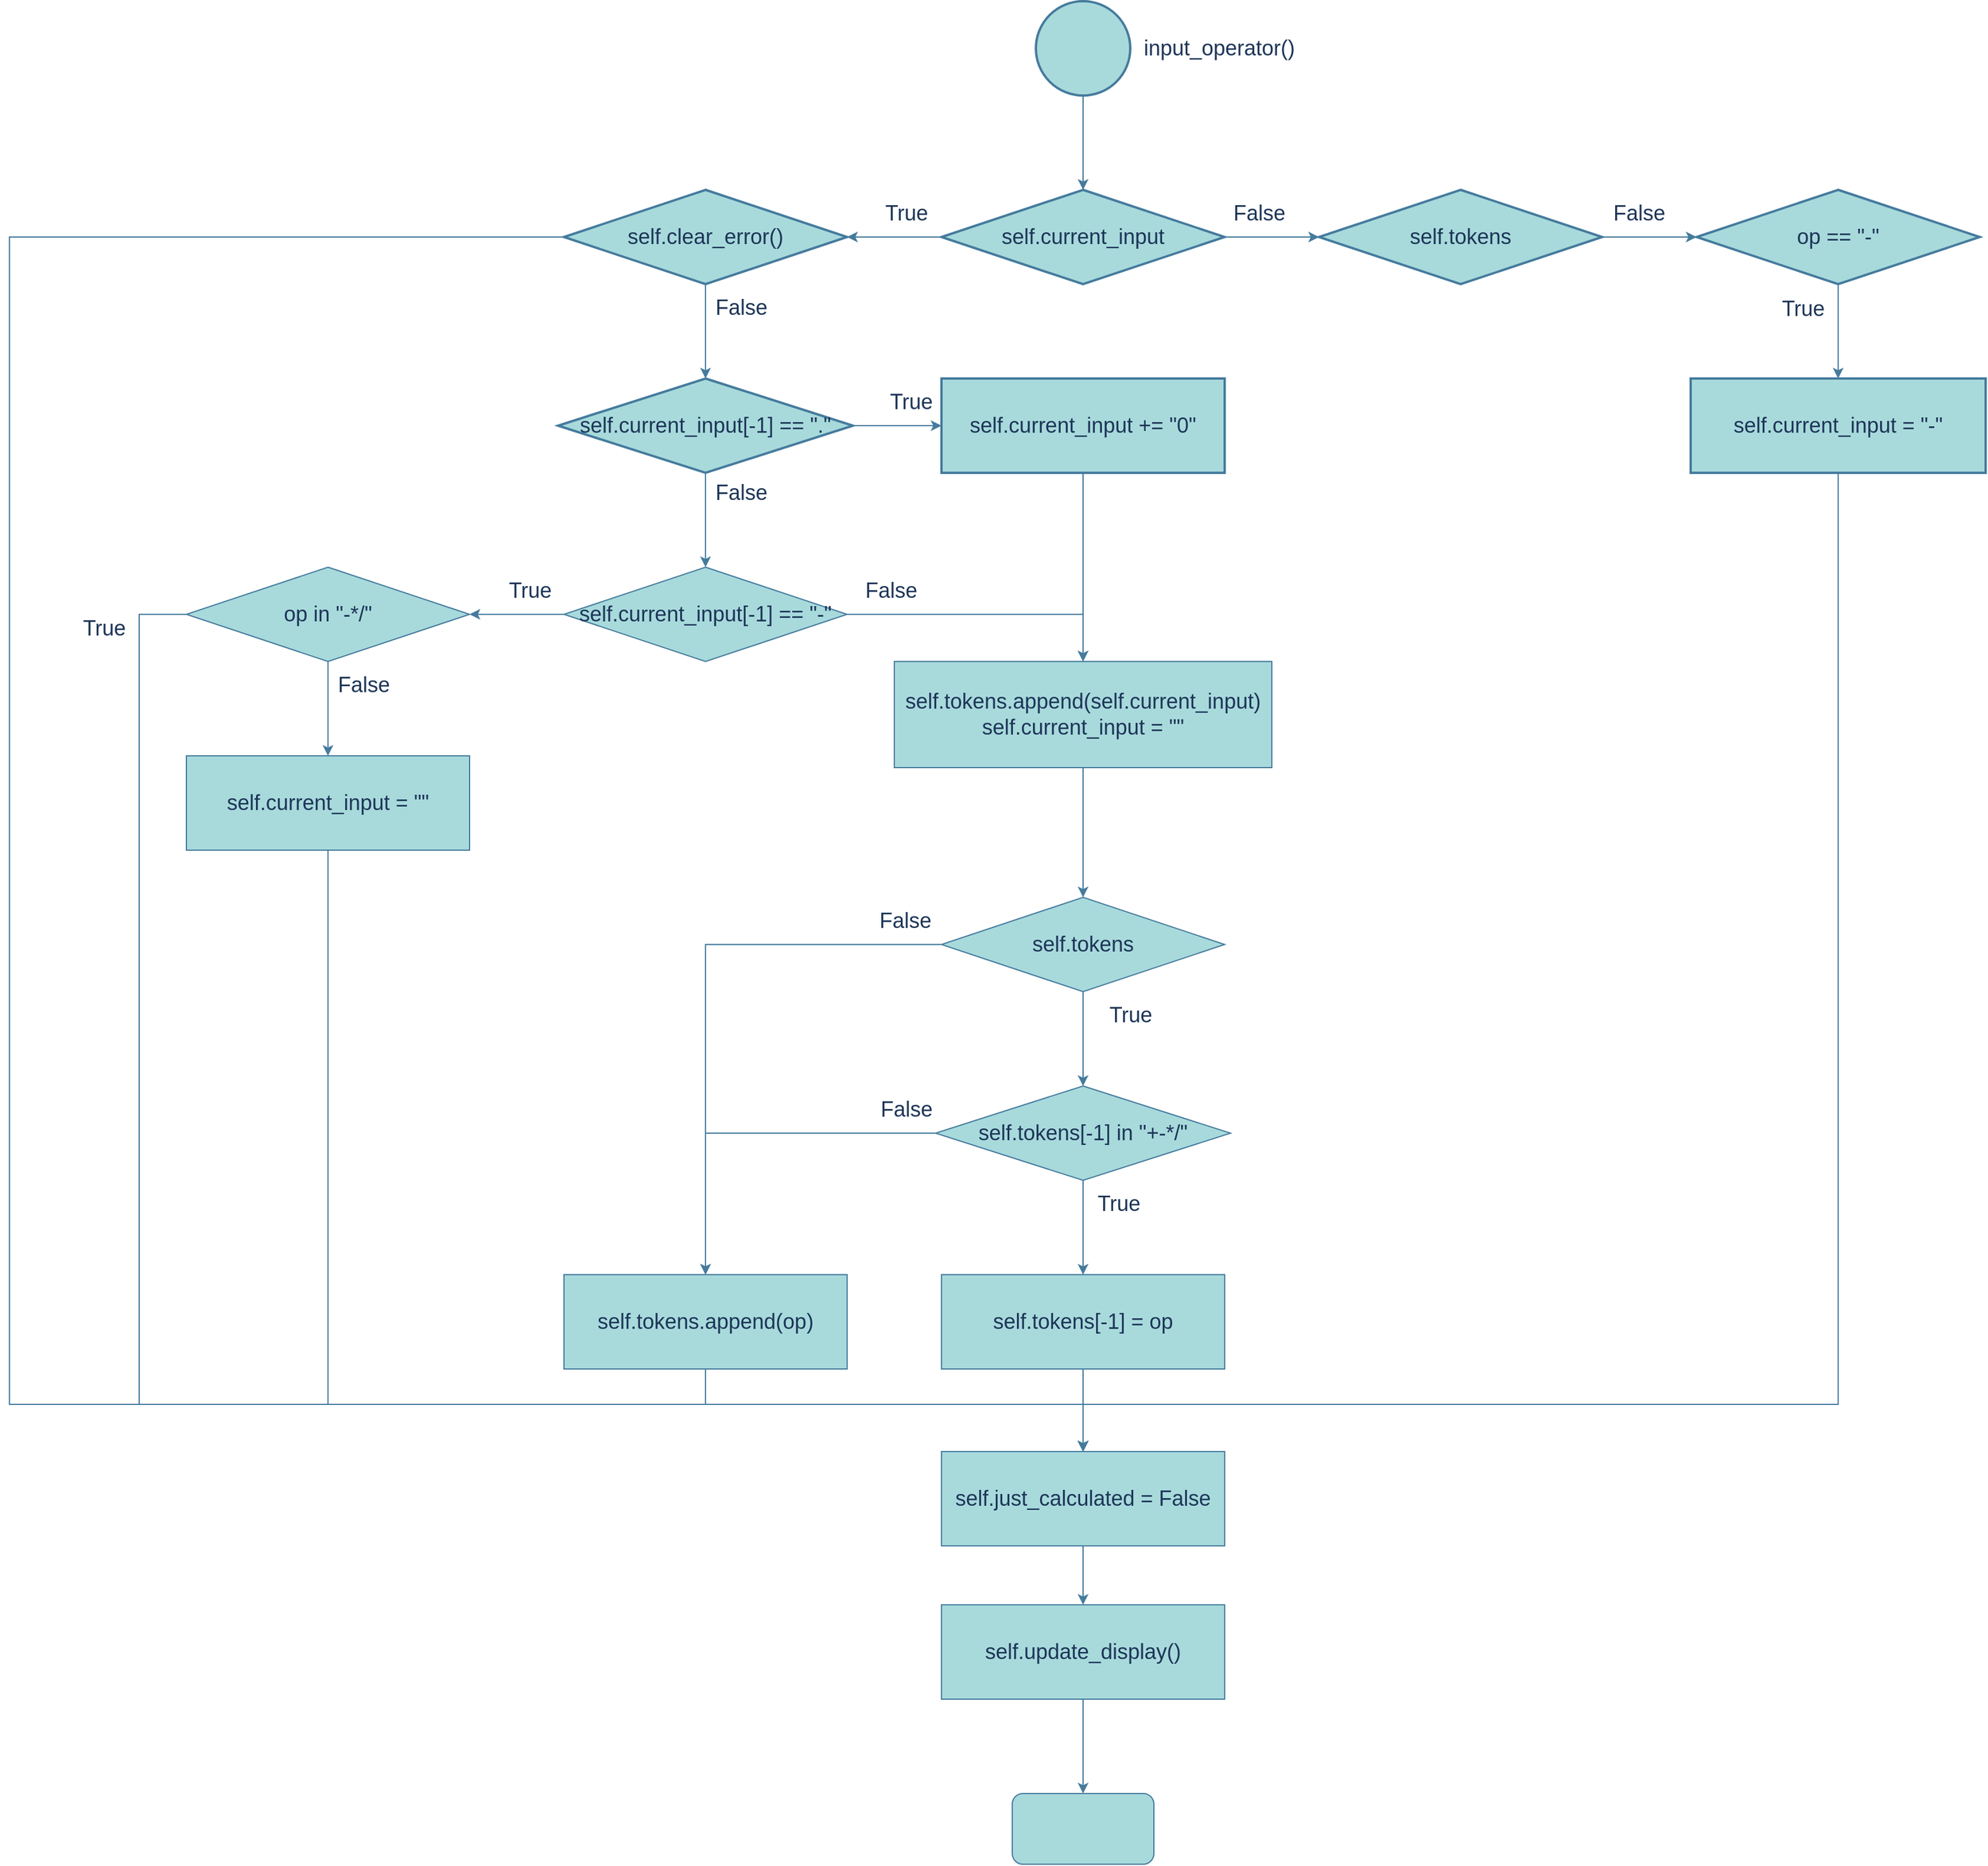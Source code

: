 <mxfile version="26.2.2">
  <diagram name="페이지-1" id="BDdgDQVR4CyQQDkmj4pu">
    <mxGraphModel dx="2476" dy="1533" grid="1" gridSize="10" guides="1" tooltips="1" connect="1" arrows="1" fold="1" page="1" pageScale="1" pageWidth="4681" pageHeight="3300" math="0" shadow="0">
      <root>
        <mxCell id="0" />
        <mxCell id="1" parent="0" />
        <mxCell id="zPebLGsTI-b0frkmEeQN-3" value="" style="edgeStyle=orthogonalEdgeStyle;rounded=0;orthogonalLoop=1;jettySize=auto;html=1;strokeColor=#457B9D;fontColor=#1D3557;fillColor=#A8DADC;fontSize=18;" edge="1" parent="1" source="zPebLGsTI-b0frkmEeQN-1" target="zPebLGsTI-b0frkmEeQN-2">
          <mxGeometry relative="1" as="geometry" />
        </mxCell>
        <mxCell id="zPebLGsTI-b0frkmEeQN-1" value="" style="strokeWidth=2;html=1;shape=mxgraph.flowchart.start_2;whiteSpace=wrap;strokeColor=#457B9D;fontColor=#1D3557;fillColor=#A8DADC;fontSize=18;" vertex="1" parent="1">
          <mxGeometry x="1880" y="160" width="80" height="80" as="geometry" />
        </mxCell>
        <mxCell id="zPebLGsTI-b0frkmEeQN-6" value="" style="edgeStyle=orthogonalEdgeStyle;rounded=0;orthogonalLoop=1;jettySize=auto;html=1;strokeColor=#457B9D;fontColor=#1D3557;fillColor=#A8DADC;fontSize=18;" edge="1" parent="1" source="zPebLGsTI-b0frkmEeQN-2" target="zPebLGsTI-b0frkmEeQN-5">
          <mxGeometry relative="1" as="geometry" />
        </mxCell>
        <mxCell id="zPebLGsTI-b0frkmEeQN-7" value="True" style="edgeLabel;html=1;align=center;verticalAlign=middle;resizable=0;points=[];strokeColor=#457B9D;fontColor=#1D3557;fillColor=#A8DADC;fontSize=18;" vertex="1" connectable="0" parent="zPebLGsTI-b0frkmEeQN-6">
          <mxGeometry x="0.275" y="-3" relative="1" as="geometry">
            <mxPoint x="21" y="-17" as="offset" />
          </mxGeometry>
        </mxCell>
        <mxCell id="zPebLGsTI-b0frkmEeQN-17" value="" style="edgeStyle=orthogonalEdgeStyle;rounded=0;orthogonalLoop=1;jettySize=auto;html=1;strokeColor=#457B9D;fontColor=#1D3557;fillColor=#A8DADC;fontSize=18;" edge="1" parent="1" source="zPebLGsTI-b0frkmEeQN-2" target="zPebLGsTI-b0frkmEeQN-16">
          <mxGeometry relative="1" as="geometry" />
        </mxCell>
        <mxCell id="zPebLGsTI-b0frkmEeQN-22" value="False" style="edgeLabel;html=1;align=center;verticalAlign=middle;resizable=0;points=[];strokeColor=#457B9D;fontColor=#1D3557;fillColor=#A8DADC;fontSize=18;" vertex="1" connectable="0" parent="zPebLGsTI-b0frkmEeQN-17">
          <mxGeometry x="-0.419" y="2" relative="1" as="geometry">
            <mxPoint x="6" y="-18" as="offset" />
          </mxGeometry>
        </mxCell>
        <mxCell id="zPebLGsTI-b0frkmEeQN-2" value="self.current_input" style="rhombus;whiteSpace=wrap;html=1;fillColor=#A8DADC;strokeColor=#457B9D;fontColor=#1D3557;strokeWidth=2;fontSize=18;" vertex="1" parent="1">
          <mxGeometry x="1800" y="320" width="240" height="80" as="geometry" />
        </mxCell>
        <mxCell id="zPebLGsTI-b0frkmEeQN-4" value="input_operator()" style="text;html=1;align=center;verticalAlign=middle;resizable=0;points=[];autosize=1;strokeColor=none;fillColor=none;fontColor=#1D3557;fontSize=18;" vertex="1" parent="1">
          <mxGeometry x="1960" y="180" width="150" height="40" as="geometry" />
        </mxCell>
        <mxCell id="zPebLGsTI-b0frkmEeQN-9" value="" style="edgeStyle=orthogonalEdgeStyle;rounded=0;orthogonalLoop=1;jettySize=auto;html=1;strokeColor=#457B9D;fontColor=#1D3557;fillColor=#A8DADC;fontSize=18;" edge="1" parent="1" source="zPebLGsTI-b0frkmEeQN-5" target="zPebLGsTI-b0frkmEeQN-8">
          <mxGeometry relative="1" as="geometry" />
        </mxCell>
        <mxCell id="zPebLGsTI-b0frkmEeQN-12" value="False" style="edgeLabel;html=1;align=center;verticalAlign=middle;resizable=0;points=[];strokeColor=#457B9D;fontColor=#1D3557;fillColor=#A8DADC;fontSize=18;" vertex="1" connectable="0" parent="zPebLGsTI-b0frkmEeQN-9">
          <mxGeometry x="-0.325" y="2" relative="1" as="geometry">
            <mxPoint x="28" y="-7" as="offset" />
          </mxGeometry>
        </mxCell>
        <mxCell id="zPebLGsTI-b0frkmEeQN-100" style="edgeStyle=orthogonalEdgeStyle;rounded=0;orthogonalLoop=1;jettySize=auto;html=1;entryX=0.5;entryY=0;entryDx=0;entryDy=0;strokeColor=#457B9D;fontColor=#1D3557;fillColor=#A8DADC;" edge="1" parent="1" source="zPebLGsTI-b0frkmEeQN-5" target="zPebLGsTI-b0frkmEeQN-41">
          <mxGeometry relative="1" as="geometry">
            <Array as="points">
              <mxPoint x="1010" y="360" />
              <mxPoint x="1010" y="1350" />
              <mxPoint x="1920" y="1350" />
            </Array>
          </mxGeometry>
        </mxCell>
        <mxCell id="zPebLGsTI-b0frkmEeQN-5" value="self.clear_error()" style="rhombus;whiteSpace=wrap;html=1;fontSize=18;fillColor=#A8DADC;strokeColor=#457B9D;fontColor=#1D3557;strokeWidth=2;" vertex="1" parent="1">
          <mxGeometry x="1480" y="320" width="240" height="80" as="geometry" />
        </mxCell>
        <mxCell id="zPebLGsTI-b0frkmEeQN-11" value="" style="edgeStyle=orthogonalEdgeStyle;rounded=0;orthogonalLoop=1;jettySize=auto;html=1;strokeColor=#457B9D;fontColor=#1D3557;fillColor=#A8DADC;fontSize=18;" edge="1" parent="1" source="zPebLGsTI-b0frkmEeQN-8" target="zPebLGsTI-b0frkmEeQN-10">
          <mxGeometry relative="1" as="geometry" />
        </mxCell>
        <mxCell id="zPebLGsTI-b0frkmEeQN-56" value="True" style="edgeLabel;html=1;align=center;verticalAlign=middle;resizable=0;points=[];strokeColor=#457B9D;fontColor=#1D3557;fillColor=#A8DADC;fontSize=18;" vertex="1" connectable="0" parent="zPebLGsTI-b0frkmEeQN-11">
          <mxGeometry x="-0.031" relative="1" as="geometry">
            <mxPoint x="12" y="-20" as="offset" />
          </mxGeometry>
        </mxCell>
        <mxCell id="zPebLGsTI-b0frkmEeQN-14" value="" style="edgeStyle=orthogonalEdgeStyle;rounded=0;orthogonalLoop=1;jettySize=auto;html=1;strokeColor=#457B9D;fontColor=#1D3557;fillColor=#A8DADC;fontSize=18;entryX=0.5;entryY=0;entryDx=0;entryDy=0;" edge="1" parent="1" source="zPebLGsTI-b0frkmEeQN-8" target="zPebLGsTI-b0frkmEeQN-58">
          <mxGeometry relative="1" as="geometry">
            <mxPoint x="1600" y="640" as="targetPoint" />
          </mxGeometry>
        </mxCell>
        <mxCell id="zPebLGsTI-b0frkmEeQN-57" value="False" style="edgeLabel;html=1;align=center;verticalAlign=middle;resizable=0;points=[];strokeColor=#457B9D;fontColor=#1D3557;fillColor=#A8DADC;fontSize=18;" vertex="1" connectable="0" parent="zPebLGsTI-b0frkmEeQN-14">
          <mxGeometry x="-0.583" y="-1" relative="1" as="geometry">
            <mxPoint x="31" as="offset" />
          </mxGeometry>
        </mxCell>
        <mxCell id="zPebLGsTI-b0frkmEeQN-8" value="self.current_input[-1] == &quot;.&quot;" style="rhombus;whiteSpace=wrap;html=1;fontSize=18;fillColor=#A8DADC;strokeColor=#457B9D;fontColor=#1D3557;strokeWidth=2;" vertex="1" parent="1">
          <mxGeometry x="1475" y="480" width="250" height="80" as="geometry" />
        </mxCell>
        <mxCell id="zPebLGsTI-b0frkmEeQN-92" style="edgeStyle=orthogonalEdgeStyle;rounded=0;orthogonalLoop=1;jettySize=auto;html=1;entryX=0.5;entryY=0;entryDx=0;entryDy=0;strokeColor=#457B9D;fontColor=#1D3557;fillColor=#A8DADC;" edge="1" parent="1" source="zPebLGsTI-b0frkmEeQN-10" target="zPebLGsTI-b0frkmEeQN-91">
          <mxGeometry relative="1" as="geometry" />
        </mxCell>
        <mxCell id="zPebLGsTI-b0frkmEeQN-10" value="self.current_input += &quot;0&quot;" style="whiteSpace=wrap;html=1;fontSize=18;fillColor=#A8DADC;strokeColor=#457B9D;fontColor=#1D3557;strokeWidth=2;" vertex="1" parent="1">
          <mxGeometry x="1800" y="480" width="240" height="80" as="geometry" />
        </mxCell>
        <mxCell id="zPebLGsTI-b0frkmEeQN-21" value="" style="edgeStyle=orthogonalEdgeStyle;rounded=0;orthogonalLoop=1;jettySize=auto;html=1;strokeColor=#457B9D;fontColor=#1D3557;fillColor=#A8DADC;fontSize=18;" edge="1" parent="1" source="zPebLGsTI-b0frkmEeQN-16" target="zPebLGsTI-b0frkmEeQN-20">
          <mxGeometry relative="1" as="geometry" />
        </mxCell>
        <mxCell id="zPebLGsTI-b0frkmEeQN-23" value="False" style="edgeLabel;html=1;align=center;verticalAlign=middle;resizable=0;points=[];strokeColor=#457B9D;fontColor=#1D3557;fillColor=#A8DADC;fontSize=18;" vertex="1" connectable="0" parent="zPebLGsTI-b0frkmEeQN-21">
          <mxGeometry x="-0.343" y="-1" relative="1" as="geometry">
            <mxPoint x="4" y="-21" as="offset" />
          </mxGeometry>
        </mxCell>
        <mxCell id="zPebLGsTI-b0frkmEeQN-16" value="self.tokens" style="rhombus;whiteSpace=wrap;html=1;fontSize=18;fillColor=#A8DADC;strokeColor=#457B9D;fontColor=#1D3557;strokeWidth=2;" vertex="1" parent="1">
          <mxGeometry x="2120" y="320" width="240" height="80" as="geometry" />
        </mxCell>
        <mxCell id="zPebLGsTI-b0frkmEeQN-25" value="" style="edgeStyle=orthogonalEdgeStyle;rounded=0;orthogonalLoop=1;jettySize=auto;html=1;strokeColor=#457B9D;fontColor=#1D3557;fillColor=#A8DADC;fontSize=18;" edge="1" parent="1" source="zPebLGsTI-b0frkmEeQN-20" target="zPebLGsTI-b0frkmEeQN-24">
          <mxGeometry relative="1" as="geometry" />
        </mxCell>
        <mxCell id="zPebLGsTI-b0frkmEeQN-52" value="True" style="edgeLabel;html=1;align=center;verticalAlign=middle;resizable=0;points=[];strokeColor=#457B9D;fontColor=#1D3557;fillColor=#A8DADC;fontSize=18;" vertex="1" connectable="0" parent="zPebLGsTI-b0frkmEeQN-25">
          <mxGeometry x="-0.314" y="-2" relative="1" as="geometry">
            <mxPoint x="-28" y="-7" as="offset" />
          </mxGeometry>
        </mxCell>
        <mxCell id="zPebLGsTI-b0frkmEeQN-20" value="op == &quot;-&quot;" style="rhombus;whiteSpace=wrap;html=1;fontSize=18;fillColor=#A8DADC;strokeColor=#457B9D;fontColor=#1D3557;strokeWidth=2;" vertex="1" parent="1">
          <mxGeometry x="2440" y="320" width="240" height="80" as="geometry" />
        </mxCell>
        <mxCell id="zPebLGsTI-b0frkmEeQN-99" style="edgeStyle=orthogonalEdgeStyle;rounded=0;orthogonalLoop=1;jettySize=auto;html=1;entryX=0.5;entryY=0;entryDx=0;entryDy=0;strokeColor=#457B9D;fontColor=#1D3557;fillColor=#A8DADC;" edge="1" parent="1" source="zPebLGsTI-b0frkmEeQN-24" target="zPebLGsTI-b0frkmEeQN-41">
          <mxGeometry relative="1" as="geometry">
            <Array as="points">
              <mxPoint x="2560" y="1350" />
              <mxPoint x="1920" y="1350" />
            </Array>
          </mxGeometry>
        </mxCell>
        <mxCell id="zPebLGsTI-b0frkmEeQN-24" value="self.current_input = &quot;-&quot;" style="whiteSpace=wrap;html=1;fontSize=18;fillColor=#A8DADC;strokeColor=#457B9D;fontColor=#1D3557;strokeWidth=2;" vertex="1" parent="1">
          <mxGeometry x="2435" y="480" width="250" height="80" as="geometry" />
        </mxCell>
        <mxCell id="zPebLGsTI-b0frkmEeQN-31" value="" style="edgeStyle=orthogonalEdgeStyle;rounded=0;orthogonalLoop=1;jettySize=auto;html=1;strokeColor=#457B9D;fontColor=#1D3557;fillColor=#A8DADC;fontSize=18;" edge="1" parent="1" source="zPebLGsTI-b0frkmEeQN-29" target="zPebLGsTI-b0frkmEeQN-30">
          <mxGeometry relative="1" as="geometry" />
        </mxCell>
        <mxCell id="zPebLGsTI-b0frkmEeQN-35" style="edgeStyle=orthogonalEdgeStyle;rounded=0;orthogonalLoop=1;jettySize=auto;html=1;entryX=0.5;entryY=0;entryDx=0;entryDy=0;strokeColor=#457B9D;fontColor=#1D3557;fillColor=#A8DADC;fontSize=18;" edge="1" parent="1" source="zPebLGsTI-b0frkmEeQN-29" target="zPebLGsTI-b0frkmEeQN-34">
          <mxGeometry relative="1" as="geometry" />
        </mxCell>
        <mxCell id="zPebLGsTI-b0frkmEeQN-39" value="False" style="edgeLabel;html=1;align=center;verticalAlign=middle;resizable=0;points=[];strokeColor=#457B9D;fontColor=#1D3557;fillColor=#A8DADC;fontSize=18;" vertex="1" connectable="0" parent="zPebLGsTI-b0frkmEeQN-35">
          <mxGeometry x="-0.701" y="6" relative="1" as="geometry">
            <mxPoint x="41" y="-26" as="offset" />
          </mxGeometry>
        </mxCell>
        <mxCell id="zPebLGsTI-b0frkmEeQN-29" value="self.tokens" style="rhombus;whiteSpace=wrap;html=1;strokeColor=#457B9D;fontColor=#1D3557;fillColor=#A8DADC;fontSize=18;" vertex="1" parent="1">
          <mxGeometry x="1800" y="920" width="240" height="80" as="geometry" />
        </mxCell>
        <mxCell id="zPebLGsTI-b0frkmEeQN-33" value="" style="edgeStyle=orthogonalEdgeStyle;rounded=0;orthogonalLoop=1;jettySize=auto;html=1;strokeColor=#457B9D;fontColor=#1D3557;fillColor=#A8DADC;fontSize=18;" edge="1" parent="1" source="zPebLGsTI-b0frkmEeQN-30" target="zPebLGsTI-b0frkmEeQN-32">
          <mxGeometry relative="1" as="geometry" />
        </mxCell>
        <mxCell id="zPebLGsTI-b0frkmEeQN-37" value="True" style="edgeLabel;html=1;align=center;verticalAlign=middle;resizable=0;points=[];strokeColor=#457B9D;fontColor=#1D3557;fillColor=#A8DADC;fontSize=18;" vertex="1" connectable="0" parent="zPebLGsTI-b0frkmEeQN-33">
          <mxGeometry x="0.056" y="6" relative="1" as="geometry">
            <mxPoint x="24" y="-22" as="offset" />
          </mxGeometry>
        </mxCell>
        <mxCell id="zPebLGsTI-b0frkmEeQN-36" style="edgeStyle=orthogonalEdgeStyle;rounded=0;orthogonalLoop=1;jettySize=auto;html=1;exitX=0;exitY=0.5;exitDx=0;exitDy=0;entryX=0.5;entryY=0;entryDx=0;entryDy=0;strokeColor=#457B9D;fontColor=#1D3557;fillColor=#A8DADC;fontSize=18;" edge="1" parent="1" source="zPebLGsTI-b0frkmEeQN-30" target="zPebLGsTI-b0frkmEeQN-34">
          <mxGeometry relative="1" as="geometry" />
        </mxCell>
        <mxCell id="zPebLGsTI-b0frkmEeQN-40" value="False" style="edgeLabel;html=1;align=center;verticalAlign=middle;resizable=0;points=[];strokeColor=#457B9D;fontColor=#1D3557;fillColor=#A8DADC;fontSize=18;" vertex="1" connectable="0" parent="zPebLGsTI-b0frkmEeQN-36">
          <mxGeometry x="-0.648" y="-2" relative="1" as="geometry">
            <mxPoint x="30" y="-18" as="offset" />
          </mxGeometry>
        </mxCell>
        <mxCell id="zPebLGsTI-b0frkmEeQN-30" value="self.tokens[-1] in &quot;+-*/&quot;" style="rhombus;whiteSpace=wrap;html=1;fontSize=18;fillColor=#A8DADC;strokeColor=#457B9D;fontColor=#1D3557;" vertex="1" parent="1">
          <mxGeometry x="1795" y="1080" width="250" height="80" as="geometry" />
        </mxCell>
        <mxCell id="zPebLGsTI-b0frkmEeQN-42" value="" style="edgeStyle=orthogonalEdgeStyle;rounded=0;orthogonalLoop=1;jettySize=auto;html=1;strokeColor=#457B9D;fontColor=#1D3557;fillColor=#A8DADC;fontSize=18;" edge="1" parent="1" source="zPebLGsTI-b0frkmEeQN-32" target="zPebLGsTI-b0frkmEeQN-41">
          <mxGeometry relative="1" as="geometry" />
        </mxCell>
        <mxCell id="zPebLGsTI-b0frkmEeQN-32" value="self.tokens[-1] = op" style="whiteSpace=wrap;html=1;fontSize=18;fillColor=#A8DADC;strokeColor=#457B9D;fontColor=#1D3557;" vertex="1" parent="1">
          <mxGeometry x="1800" y="1240" width="240" height="80" as="geometry" />
        </mxCell>
        <mxCell id="zPebLGsTI-b0frkmEeQN-46" style="edgeStyle=orthogonalEdgeStyle;rounded=0;orthogonalLoop=1;jettySize=auto;html=1;entryX=0.5;entryY=0;entryDx=0;entryDy=0;strokeColor=#457B9D;fontColor=#1D3557;fillColor=#A8DADC;fontSize=18;" edge="1" parent="1" source="zPebLGsTI-b0frkmEeQN-34" target="zPebLGsTI-b0frkmEeQN-41">
          <mxGeometry relative="1" as="geometry">
            <Array as="points">
              <mxPoint x="1599.5" y="1350" />
              <mxPoint x="1919.5" y="1350" />
            </Array>
          </mxGeometry>
        </mxCell>
        <mxCell id="zPebLGsTI-b0frkmEeQN-34" value="self.tokens.append(op)" style="whiteSpace=wrap;html=1;strokeColor=#457B9D;fontColor=#1D3557;fillColor=#A8DADC;fontSize=18;" vertex="1" parent="1">
          <mxGeometry x="1480" y="1240" width="240" height="80" as="geometry" />
        </mxCell>
        <mxCell id="zPebLGsTI-b0frkmEeQN-38" value="True" style="text;html=1;align=center;verticalAlign=middle;resizable=0;points=[];autosize=1;strokeColor=none;fillColor=none;fontColor=#1D3557;fontSize=18;" vertex="1" parent="1">
          <mxGeometry x="1930" y="1000" width="60" height="40" as="geometry" />
        </mxCell>
        <mxCell id="zPebLGsTI-b0frkmEeQN-44" value="" style="edgeStyle=orthogonalEdgeStyle;rounded=0;orthogonalLoop=1;jettySize=auto;html=1;strokeColor=#457B9D;fontColor=#1D3557;fillColor=#A8DADC;fontSize=18;" edge="1" parent="1" source="zPebLGsTI-b0frkmEeQN-41" target="zPebLGsTI-b0frkmEeQN-43">
          <mxGeometry relative="1" as="geometry" />
        </mxCell>
        <mxCell id="zPebLGsTI-b0frkmEeQN-41" value="self.just_calculated = False" style="whiteSpace=wrap;html=1;fontSize=18;fillColor=#A8DADC;strokeColor=#457B9D;fontColor=#1D3557;" vertex="1" parent="1">
          <mxGeometry x="1800" y="1390" width="240" height="80" as="geometry" />
        </mxCell>
        <mxCell id="zPebLGsTI-b0frkmEeQN-49" value="" style="edgeStyle=orthogonalEdgeStyle;rounded=0;orthogonalLoop=1;jettySize=auto;html=1;strokeColor=#457B9D;fontColor=#1D3557;fillColor=#A8DADC;fontSize=18;" edge="1" parent="1" source="zPebLGsTI-b0frkmEeQN-43" target="zPebLGsTI-b0frkmEeQN-48">
          <mxGeometry relative="1" as="geometry" />
        </mxCell>
        <mxCell id="zPebLGsTI-b0frkmEeQN-43" value="self.update_display()" style="whiteSpace=wrap;html=1;fontSize=18;fillColor=#A8DADC;strokeColor=#457B9D;fontColor=#1D3557;" vertex="1" parent="1">
          <mxGeometry x="1800" y="1520" width="240" height="80" as="geometry" />
        </mxCell>
        <mxCell id="zPebLGsTI-b0frkmEeQN-48" value="" style="rounded=1;whiteSpace=wrap;html=1;fontSize=18;fillColor=#A8DADC;strokeColor=#457B9D;fontColor=#1D3557;" vertex="1" parent="1">
          <mxGeometry x="1860" y="1680" width="120" height="60" as="geometry" />
        </mxCell>
        <mxCell id="zPebLGsTI-b0frkmEeQN-63" value="" style="edgeStyle=orthogonalEdgeStyle;rounded=0;orthogonalLoop=1;jettySize=auto;html=1;strokeColor=#457B9D;fontColor=#1D3557;fillColor=#A8DADC;fontSize=18;" edge="1" parent="1" source="zPebLGsTI-b0frkmEeQN-58" target="zPebLGsTI-b0frkmEeQN-62">
          <mxGeometry relative="1" as="geometry" />
        </mxCell>
        <mxCell id="zPebLGsTI-b0frkmEeQN-80" value="True" style="edgeLabel;html=1;align=center;verticalAlign=middle;resizable=0;points=[];strokeColor=#457B9D;fontColor=#1D3557;fillColor=#A8DADC;fontSize=18;" vertex="1" connectable="0" parent="zPebLGsTI-b0frkmEeQN-63">
          <mxGeometry x="-0.335" y="-3" relative="1" as="geometry">
            <mxPoint x="-3" y="-17" as="offset" />
          </mxGeometry>
        </mxCell>
        <mxCell id="zPebLGsTI-b0frkmEeQN-93" style="edgeStyle=orthogonalEdgeStyle;rounded=0;orthogonalLoop=1;jettySize=auto;html=1;entryX=0.5;entryY=0;entryDx=0;entryDy=0;strokeColor=#457B9D;fontColor=#1D3557;fillColor=#A8DADC;" edge="1" parent="1" source="zPebLGsTI-b0frkmEeQN-58" target="zPebLGsTI-b0frkmEeQN-91">
          <mxGeometry relative="1" as="geometry" />
        </mxCell>
        <mxCell id="zPebLGsTI-b0frkmEeQN-94" value="&lt;font style=&quot;font-size: 18px;&quot;&gt;False&lt;/font&gt;" style="edgeLabel;html=1;align=center;verticalAlign=middle;resizable=0;points=[];strokeColor=#457B9D;fontColor=#1D3557;fillColor=#A8DADC;" vertex="1" connectable="0" parent="zPebLGsTI-b0frkmEeQN-93">
          <mxGeometry x="-0.577" y="-2" relative="1" as="geometry">
            <mxPoint x="-14" y="-22" as="offset" />
          </mxGeometry>
        </mxCell>
        <mxCell id="zPebLGsTI-b0frkmEeQN-58" value="self.current_input[-1] == &quot;-&quot;" style="rhombus;whiteSpace=wrap;html=1;strokeColor=#457B9D;fontColor=#1D3557;fillColor=#A8DADC;fontSize=18;" vertex="1" parent="1">
          <mxGeometry x="1480" y="640" width="240" height="80" as="geometry" />
        </mxCell>
        <mxCell id="zPebLGsTI-b0frkmEeQN-69" value="" style="edgeStyle=orthogonalEdgeStyle;rounded=0;orthogonalLoop=1;jettySize=auto;html=1;strokeColor=#457B9D;fontColor=#1D3557;fillColor=#A8DADC;fontSize=18;" edge="1" parent="1" source="zPebLGsTI-b0frkmEeQN-62">
          <mxGeometry relative="1" as="geometry">
            <mxPoint x="1280" y="800" as="targetPoint" />
          </mxGeometry>
        </mxCell>
        <mxCell id="zPebLGsTI-b0frkmEeQN-78" value="False" style="edgeLabel;html=1;align=center;verticalAlign=middle;resizable=0;points=[];strokeColor=#457B9D;fontColor=#1D3557;fillColor=#A8DADC;fontSize=18;" vertex="1" connectable="0" parent="zPebLGsTI-b0frkmEeQN-69">
          <mxGeometry x="-0.351" relative="1" as="geometry">
            <mxPoint x="30" y="-6" as="offset" />
          </mxGeometry>
        </mxCell>
        <mxCell id="zPebLGsTI-b0frkmEeQN-96" style="edgeStyle=orthogonalEdgeStyle;rounded=0;orthogonalLoop=1;jettySize=auto;html=1;strokeColor=#457B9D;fontColor=#1D3557;fillColor=#A8DADC;entryX=0.5;entryY=0;entryDx=0;entryDy=0;" edge="1" parent="1" source="zPebLGsTI-b0frkmEeQN-62" target="zPebLGsTI-b0frkmEeQN-41">
          <mxGeometry relative="1" as="geometry">
            <mxPoint x="1900" y="1410" as="targetPoint" />
            <Array as="points">
              <mxPoint x="1120" y="680" />
              <mxPoint x="1120" y="1350" />
              <mxPoint x="1920" y="1350" />
            </Array>
          </mxGeometry>
        </mxCell>
        <mxCell id="zPebLGsTI-b0frkmEeQN-97" value="True" style="edgeLabel;html=1;align=center;verticalAlign=middle;resizable=0;points=[];strokeColor=#457B9D;fontColor=#1D3557;fillColor=#A8DADC;fontSize=18;" vertex="1" connectable="0" parent="zPebLGsTI-b0frkmEeQN-96">
          <mxGeometry x="-0.887" y="3" relative="1" as="geometry">
            <mxPoint x="-33" y="-36" as="offset" />
          </mxGeometry>
        </mxCell>
        <mxCell id="zPebLGsTI-b0frkmEeQN-62" value="op in &quot;-*/&quot;" style="rhombus;whiteSpace=wrap;html=1;fontSize=18;fillColor=#A8DADC;strokeColor=#457B9D;fontColor=#1D3557;" vertex="1" parent="1">
          <mxGeometry x="1160" y="640" width="240" height="80" as="geometry" />
        </mxCell>
        <mxCell id="zPebLGsTI-b0frkmEeQN-98" style="edgeStyle=orthogonalEdgeStyle;rounded=0;orthogonalLoop=1;jettySize=auto;html=1;strokeColor=#457B9D;fontColor=#1D3557;fillColor=#A8DADC;" edge="1" parent="1" source="zPebLGsTI-b0frkmEeQN-72" target="zPebLGsTI-b0frkmEeQN-41">
          <mxGeometry relative="1" as="geometry">
            <Array as="points">
              <mxPoint x="1280" y="1350" />
              <mxPoint x="1920" y="1350" />
            </Array>
          </mxGeometry>
        </mxCell>
        <mxCell id="zPebLGsTI-b0frkmEeQN-72" value="self.current_input = &quot;&quot;" style="whiteSpace=wrap;html=1;fontSize=18;fillColor=#A8DADC;strokeColor=#457B9D;fontColor=#1D3557;" vertex="1" parent="1">
          <mxGeometry x="1160" y="800" width="240" height="80" as="geometry" />
        </mxCell>
        <mxCell id="zPebLGsTI-b0frkmEeQN-95" style="edgeStyle=orthogonalEdgeStyle;rounded=0;orthogonalLoop=1;jettySize=auto;html=1;entryX=0.5;entryY=0;entryDx=0;entryDy=0;strokeColor=#457B9D;fontColor=#1D3557;fillColor=#A8DADC;" edge="1" parent="1" source="zPebLGsTI-b0frkmEeQN-91" target="zPebLGsTI-b0frkmEeQN-29">
          <mxGeometry relative="1" as="geometry" />
        </mxCell>
        <mxCell id="zPebLGsTI-b0frkmEeQN-91" value="self.tokens.append(self.current_input)&lt;div&gt;self.current_input = &quot;&quot;&lt;/div&gt;" style="whiteSpace=wrap;html=1;strokeColor=#457B9D;fontColor=#1D3557;fillColor=#A8DADC;fontSize=18;" vertex="1" parent="1">
          <mxGeometry x="1760" y="720" width="320" height="90" as="geometry" />
        </mxCell>
      </root>
    </mxGraphModel>
  </diagram>
</mxfile>

